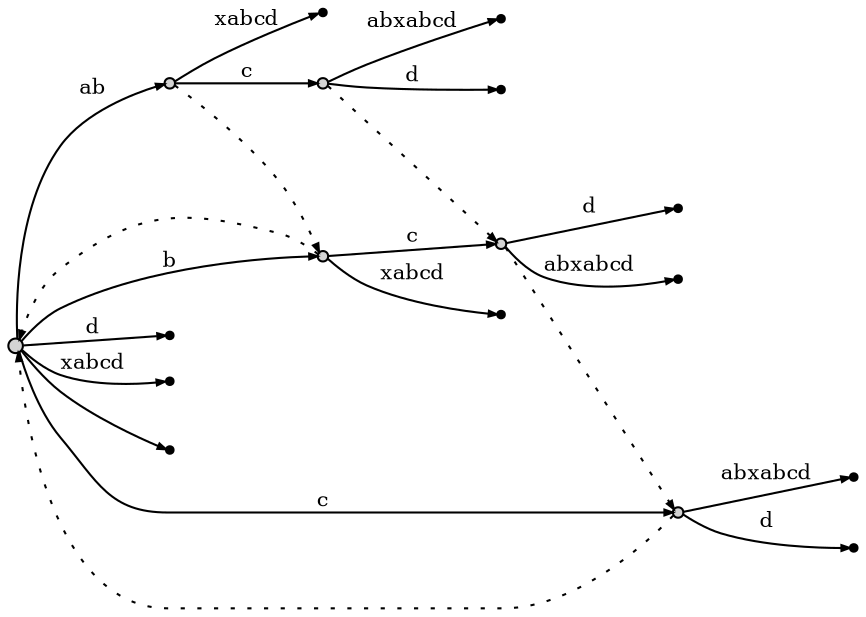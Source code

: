 digraph {
	rankdir = LR;
edge [arrowsize=0.4, fontsize=10]
node1 [label="",style=filled,fillcolor=lightgrey,shape=circle,width=.1,height=.1];
//----- nodes -----
	node2 [label="",style=filled,fillcolor=lightgrey,shape=circle,width=.07,height=.07]
	node6 [label="",shape=point]
	node5 [label="",style=filled,fillcolor=lightgrey,shape=circle,width=.07,height=.07]
	node10 [label="",shape=point]
	node11 [label="",shape=point]
	node4 [label="",style=filled,fillcolor=lightgrey,shape=circle,width=.07,height=.07]
	node14 [label="",shape=point]
	node15 [label="",shape=point]
	node3 [label="",style=filled,fillcolor=lightgrey,shape=circle,width=.07,height=.07]
	node8 [label="",shape=point]
	node7 [label="",style=filled,fillcolor=lightgrey,shape=circle,width=.07,height=.07]
	node12 [label="",shape=point]
	node13 [label="",shape=point]
	node16 [label="",shape=point]
	node9 [label="",shape=point]
	node17 [label="",shape=point]
//----- edges -----
	node1 -> node2 [label="ab",weight=3]
	node2 -> node3 [label="",weight=1,style=dotted]
	node2 -> node6 [label="xabcd",weight=3]
	node2 -> node5 [label="c",weight=3]
	node5 -> node7 [label="",weight=1,style=dotted]
	node5 -> node10 [label="abxabcd",weight=3]
	node5 -> node11 [label="d",weight=3]
	node1 -> node4 [label="c",weight=3]
	node4 -> node1 [label="",weight=1,style=dotted]
	node4 -> node14 [label="abxabcd",weight=3]
	node4 -> node15 [label="d",weight=3]
	node1 -> node3 [label="b",weight=3]
	node3 -> node1 [label="",weight=1,style=dotted]
	node3 -> node8 [label="xabcd",weight=3]
	node3 -> node7 [label="c",weight=3]
	node7 -> node4 [label="",weight=1,style=dotted]
	node7 -> node12 [label="abxabcd",weight=3]
	node7 -> node13 [label="d",weight=3]
	node1 -> node16 [label="d",weight=3]
	node1 -> node9 [label="xabcd",weight=3]
	node1 -> node17 [label="",weight=3]
}